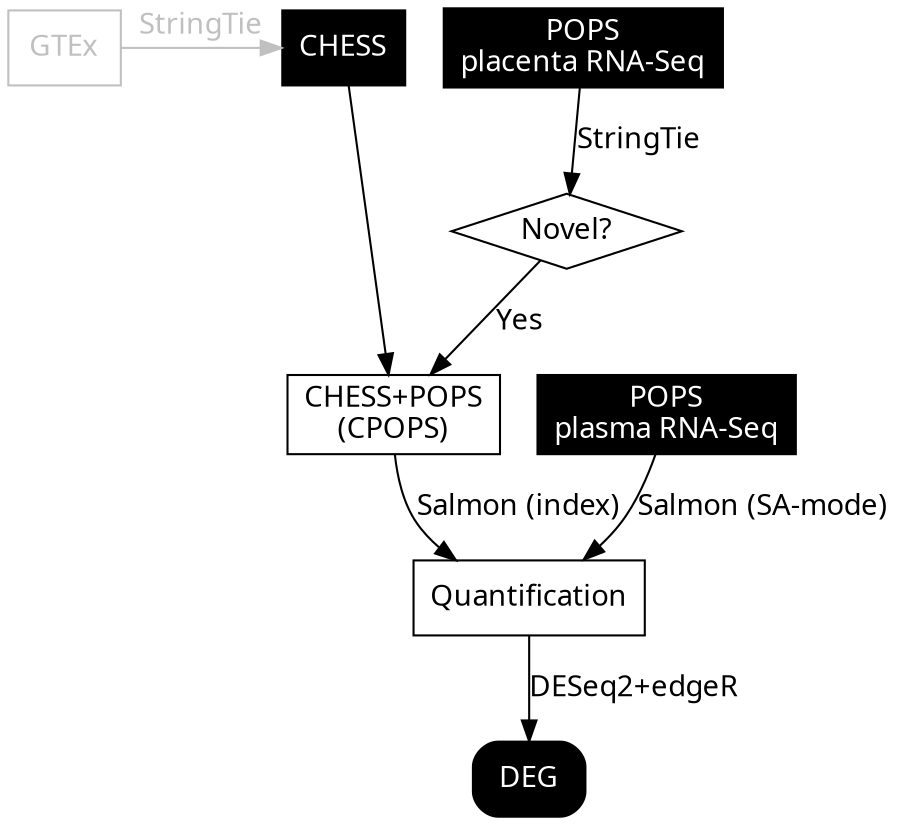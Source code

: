 digraph G {
  node [fontname = "Handlee", color=black, fontcolor=black];
  edge [fontname = "Handlee", color=black, fontcolor=black];

  gtex [
    label = "GTEx";
    shape = rect;
    color = grey;
    fontcolor = grey;
  ];
  chess [
    label = "CHESS";
    shape = rect;
    style = filled;
    fontcolor = white;
  ];
  placenta[
    label = "POPS\nplacenta RNA-Seq";
    shape = rect;
    style = filled;
    fontcolor = white;
  ];
  plasma [
    label = "POPS\nplasma RNA-Seq";
    shape = rect;
    style = filled;
    fontcolor = white;
  ];
  deg [
    label = "DEG";
    shape = rect;
    style = "rounded,filled";
    fontcolor = white;
  ];
  cpops[
    label = "CHESS+POPS\n(CPOPS)";
    shape = rect;
    color = black;
    fontcolor = black;
  ];
  quant [
    label = "Quantification";
    shape = rect;
  ];
  check_novel [
    label = "Novel?";
    shape = diamond;
  ];

  gtex-> chess[color=grey; fontcolor=grey; label="StringTie"];
  chess-> cpops;
  cpops-> quant[label="Salmon (index)"];
  quant-> deg[label="DESeq2+edgeR"];

  placenta-> check_novel[label="StringTie"];
  check_novel -> cpops[label="Yes"];

  plasma -> quant[label="Salmon (SA-mode)"]

  {rank=same; gtex chess placenta} 
  /*
  {rank=same; dep best4} */
}
